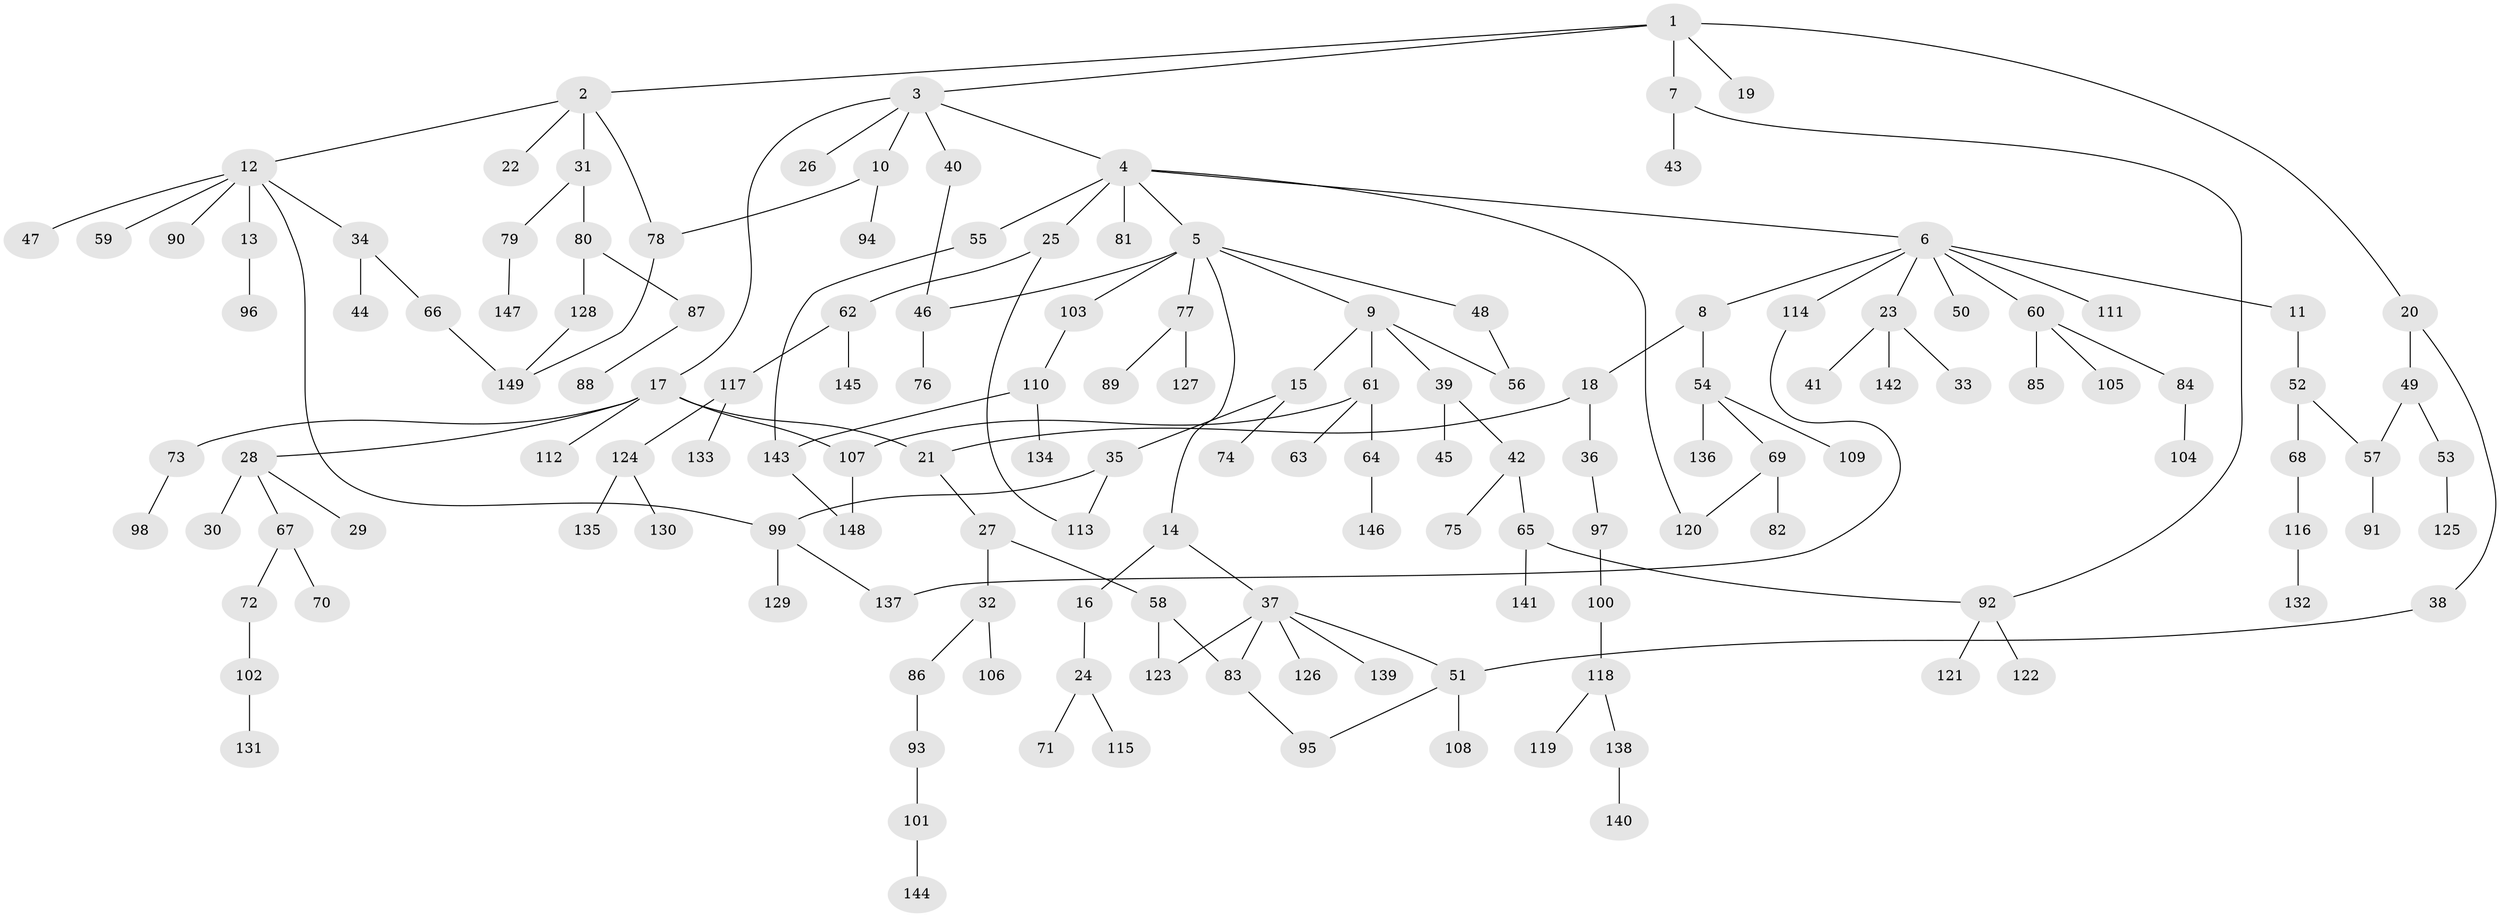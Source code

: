 // coarse degree distribution, {4: 0.08974358974358974, 5: 0.038461538461538464, 6: 0.038461538461538464, 2: 0.358974358974359, 3: 0.23076923076923078, 1: 0.24358974358974358}
// Generated by graph-tools (version 1.1) at 2025/49/03/04/25 22:49:12]
// undirected, 149 vertices, 167 edges
graph export_dot {
  node [color=gray90,style=filled];
  1;
  2;
  3;
  4;
  5;
  6;
  7;
  8;
  9;
  10;
  11;
  12;
  13;
  14;
  15;
  16;
  17;
  18;
  19;
  20;
  21;
  22;
  23;
  24;
  25;
  26;
  27;
  28;
  29;
  30;
  31;
  32;
  33;
  34;
  35;
  36;
  37;
  38;
  39;
  40;
  41;
  42;
  43;
  44;
  45;
  46;
  47;
  48;
  49;
  50;
  51;
  52;
  53;
  54;
  55;
  56;
  57;
  58;
  59;
  60;
  61;
  62;
  63;
  64;
  65;
  66;
  67;
  68;
  69;
  70;
  71;
  72;
  73;
  74;
  75;
  76;
  77;
  78;
  79;
  80;
  81;
  82;
  83;
  84;
  85;
  86;
  87;
  88;
  89;
  90;
  91;
  92;
  93;
  94;
  95;
  96;
  97;
  98;
  99;
  100;
  101;
  102;
  103;
  104;
  105;
  106;
  107;
  108;
  109;
  110;
  111;
  112;
  113;
  114;
  115;
  116;
  117;
  118;
  119;
  120;
  121;
  122;
  123;
  124;
  125;
  126;
  127;
  128;
  129;
  130;
  131;
  132;
  133;
  134;
  135;
  136;
  137;
  138;
  139;
  140;
  141;
  142;
  143;
  144;
  145;
  146;
  147;
  148;
  149;
  1 -- 2;
  1 -- 3;
  1 -- 7;
  1 -- 19;
  1 -- 20;
  2 -- 12;
  2 -- 22;
  2 -- 31;
  2 -- 78;
  3 -- 4;
  3 -- 10;
  3 -- 17;
  3 -- 26;
  3 -- 40;
  4 -- 5;
  4 -- 6;
  4 -- 25;
  4 -- 55;
  4 -- 81;
  4 -- 120;
  5 -- 9;
  5 -- 14;
  5 -- 48;
  5 -- 77;
  5 -- 103;
  5 -- 46;
  6 -- 8;
  6 -- 11;
  6 -- 23;
  6 -- 50;
  6 -- 60;
  6 -- 111;
  6 -- 114;
  7 -- 43;
  7 -- 92;
  8 -- 18;
  8 -- 54;
  9 -- 15;
  9 -- 39;
  9 -- 56;
  9 -- 61;
  10 -- 78;
  10 -- 94;
  11 -- 52;
  12 -- 13;
  12 -- 34;
  12 -- 47;
  12 -- 59;
  12 -- 90;
  12 -- 99;
  13 -- 96;
  14 -- 16;
  14 -- 37;
  15 -- 35;
  15 -- 74;
  16 -- 24;
  17 -- 28;
  17 -- 73;
  17 -- 107;
  17 -- 112;
  17 -- 21;
  18 -- 21;
  18 -- 36;
  20 -- 38;
  20 -- 49;
  21 -- 27;
  23 -- 33;
  23 -- 41;
  23 -- 142;
  24 -- 71;
  24 -- 115;
  25 -- 62;
  25 -- 113;
  27 -- 32;
  27 -- 58;
  28 -- 29;
  28 -- 30;
  28 -- 67;
  31 -- 79;
  31 -- 80;
  32 -- 86;
  32 -- 106;
  34 -- 44;
  34 -- 66;
  35 -- 99;
  35 -- 113;
  36 -- 97;
  37 -- 126;
  37 -- 139;
  37 -- 51;
  37 -- 83;
  37 -- 123;
  38 -- 51;
  39 -- 42;
  39 -- 45;
  40 -- 46;
  42 -- 65;
  42 -- 75;
  46 -- 76;
  48 -- 56;
  49 -- 53;
  49 -- 57;
  51 -- 108;
  51 -- 95;
  52 -- 68;
  52 -- 57;
  53 -- 125;
  54 -- 69;
  54 -- 109;
  54 -- 136;
  55 -- 143;
  57 -- 91;
  58 -- 83;
  58 -- 123;
  60 -- 84;
  60 -- 85;
  60 -- 105;
  61 -- 63;
  61 -- 64;
  61 -- 107;
  62 -- 117;
  62 -- 145;
  64 -- 146;
  65 -- 92;
  65 -- 141;
  66 -- 149;
  67 -- 70;
  67 -- 72;
  68 -- 116;
  69 -- 82;
  69 -- 120;
  72 -- 102;
  73 -- 98;
  77 -- 89;
  77 -- 127;
  78 -- 149;
  79 -- 147;
  80 -- 87;
  80 -- 128;
  83 -- 95;
  84 -- 104;
  86 -- 93;
  87 -- 88;
  92 -- 121;
  92 -- 122;
  93 -- 101;
  97 -- 100;
  99 -- 129;
  99 -- 137;
  100 -- 118;
  101 -- 144;
  102 -- 131;
  103 -- 110;
  107 -- 148;
  110 -- 134;
  110 -- 143;
  114 -- 137;
  116 -- 132;
  117 -- 124;
  117 -- 133;
  118 -- 119;
  118 -- 138;
  124 -- 130;
  124 -- 135;
  128 -- 149;
  138 -- 140;
  143 -- 148;
}
